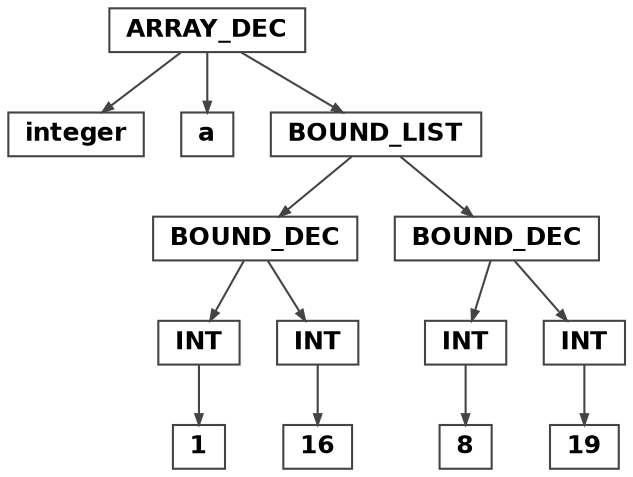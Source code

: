 digraph {

	ordering=out;
	ranksep=.4;
  margin=0;
	bgcolor="white"; node [shape=box, fixedsize=false, fontsize=12, fontname="Helvetica-bold", fontcolor="black"
		width=.25, height=.25, color="#444444", fillcolor="white", style="filled, solid"];
	edge [arrowsize=.5, color="#444444"]

  n2 [label="ARRAY_DEC"];
  n2 [label="ARRAY_DEC"];
  n3 [label="integer"];
  n4 [label="a"];
  n5 [label="BOUND_LIST"];
  n5 [label="BOUND_LIST"];
  n6 [label="BOUND_DEC"];
  n6 [label="BOUND_DEC"];
  n7 [label="INT"];
  n7 [label="INT"];
  n8 [label="1"];
  n9 [label="INT"];
  n9 [label="INT"];
  n10 [label="16"];
  n11 [label="BOUND_DEC"];
  n11 [label="BOUND_DEC"];
  n12 [label="INT"];
  n12 [label="INT"];
  n13 [label="8"];
  n14 [label="INT"];
  n14 [label="INT"];
  n15 [label="19"];

  n2 -> n3 // "ARRAY_DEC" -> "integer"
  n2 -> n4 // "ARRAY_DEC" -> "a"
  n2 -> n5 // "ARRAY_DEC" -> "BOUND_LIST"
  n5 -> n6 // "BOUND_LIST" -> "BOUND_DEC"
  n6 -> n7 // "BOUND_DEC" -> "INT"
  n7 -> n8 // "INT" -> "1"
  n6 -> n9 // "BOUND_DEC" -> "INT"
  n9 -> n10 // "INT" -> "16"
  n5 -> n11 // "BOUND_LIST" -> "BOUND_DEC"
  n11 -> n12 // "BOUND_DEC" -> "INT"
  n12 -> n13 // "INT" -> "8"
  n11 -> n14 // "BOUND_DEC" -> "INT"
  n14 -> n15 // "INT" -> "19"

}
